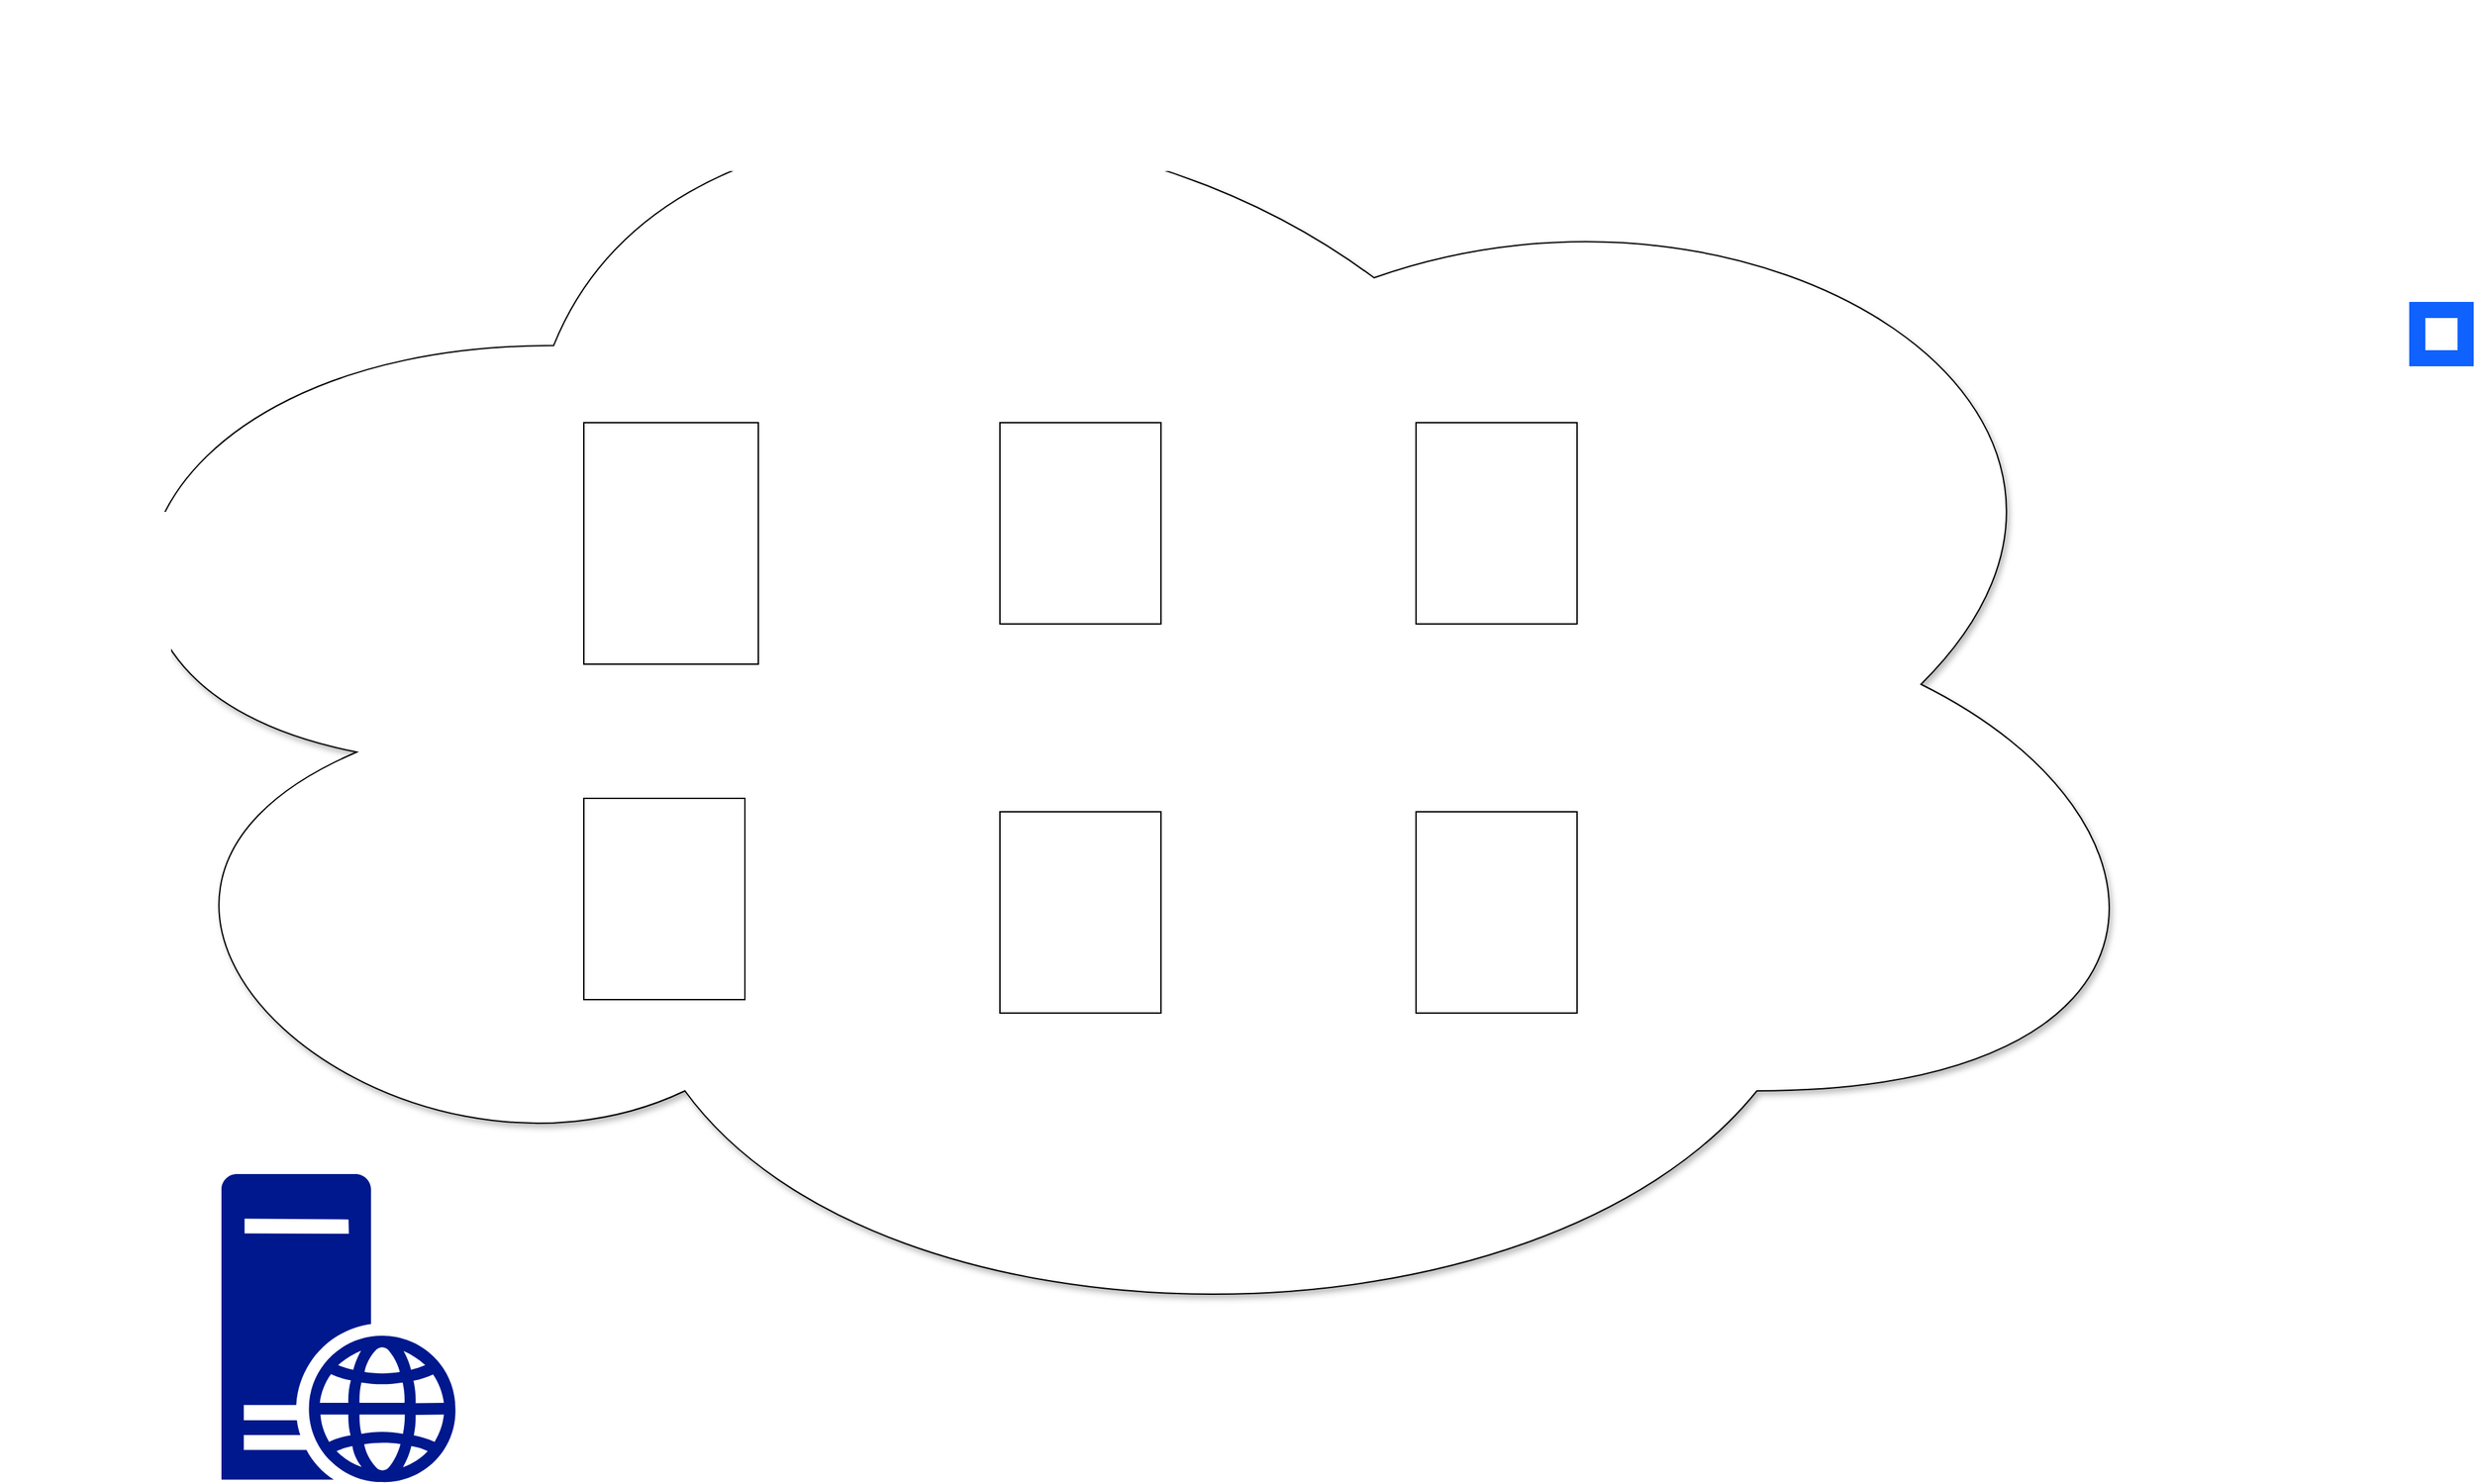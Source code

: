<mxfile version="28.2.3" pages="3">
  <diagram name="第 1 页" id="NcM-KPUOSiEIslDwOv7z">
    <mxGraphModel dx="2866" dy="1589" grid="1" gridSize="10" guides="1" tooltips="1" connect="1" arrows="1" fold="1" page="0" pageScale="1" pageWidth="827" pageHeight="1169" math="0" shadow="0">
      <root>
        <mxCell id="0" />
        <mxCell id="1" parent="0" />
        <mxCell id="ZW7lrnVbHajq0xkmh-cy-1" value="" style="ellipse;shape=cloud;whiteSpace=wrap;html=1;shadow=1;" parent="1" vertex="1">
          <mxGeometry x="-430" y="-300" width="1630" height="1010" as="geometry" />
        </mxCell>
        <mxCell id="ZW7lrnVbHajq0xkmh-cy-2" value="" style="shape=rect;fillColor=#0F62FE;aspect=fixed;resizable=0;labelPosition=center;verticalLabelPosition=bottom;align=center;verticalAlign=top;strokeColor=none;fontSize=14;" parent="1" vertex="1">
          <mxGeometry x="1360" y="-80" width="48" height="48" as="geometry" />
        </mxCell>
        <mxCell id="ZW7lrnVbHajq0xkmh-cy-3" value="" style="fillColor=#ffffff;strokeColor=none;dashed=0;outlineConnect=0;html=1;labelPosition=center;verticalLabelPosition=bottom;verticalAlign=top;part=1;movable=0;resizable=0;rotatable=0;shape=mxgraph.ibm_cloud.database--elastic" parent="ZW7lrnVbHajq0xkmh-cy-2" vertex="1">
          <mxGeometry width="24" height="24" relative="1" as="geometry">
            <mxPoint x="12" y="12" as="offset" />
          </mxGeometry>
        </mxCell>
        <mxCell id="ZW7lrnVbHajq0xkmh-cy-5" value="" style="rounded=0;whiteSpace=wrap;html=1;" parent="1" vertex="1">
          <mxGeometry y="10" width="130" height="180" as="geometry" />
        </mxCell>
        <mxCell id="ZW7lrnVbHajq0xkmh-cy-6" value="" style="rounded=0;whiteSpace=wrap;html=1;" parent="1" vertex="1">
          <mxGeometry x="310" y="10" width="120" height="150" as="geometry" />
        </mxCell>
        <mxCell id="ZW7lrnVbHajq0xkmh-cy-7" value="" style="rounded=0;whiteSpace=wrap;html=1;" parent="1" vertex="1">
          <mxGeometry x="620" y="10" width="120" height="150" as="geometry" />
        </mxCell>
        <mxCell id="ZW7lrnVbHajq0xkmh-cy-8" value="" style="rounded=0;whiteSpace=wrap;html=1;" parent="1" vertex="1">
          <mxGeometry y="290" width="120" height="150" as="geometry" />
        </mxCell>
        <mxCell id="ZW7lrnVbHajq0xkmh-cy-9" value="" style="rounded=0;whiteSpace=wrap;html=1;" parent="1" vertex="1">
          <mxGeometry x="310" y="300" width="120" height="150" as="geometry" />
        </mxCell>
        <mxCell id="ZW7lrnVbHajq0xkmh-cy-10" value="" style="rounded=0;whiteSpace=wrap;html=1;" parent="1" vertex="1">
          <mxGeometry x="620" y="300" width="120" height="150" as="geometry" />
        </mxCell>
        <mxCell id="A7ic77O1Y4VtHGCqa3sf-1" value="" style="sketch=0;aspect=fixed;pointerEvents=1;shadow=0;dashed=0;html=1;strokeColor=none;labelPosition=center;verticalLabelPosition=bottom;verticalAlign=top;align=center;fillColor=#00188D;shape=mxgraph.mscae.enterprise.web_server" vertex="1" parent="1">
          <mxGeometry x="-270" y="570" width="174.8" height="230" as="geometry" />
        </mxCell>
      </root>
    </mxGraphModel>
  </diagram>
  <diagram id="6DK0DR-X8en_kLgxcqlA" name="第 2 页">
    <mxGraphModel dx="2866" dy="1189" grid="0" gridSize="10" guides="1" tooltips="1" connect="1" arrows="1" fold="1" page="0" pageScale="1" pageWidth="827" pageHeight="1169" math="0" shadow="0">
      <root>
        <mxCell id="0" />
        <mxCell id="1" parent="0" />
        <mxCell id="HaYSIM9IVPqU2rIB0iPA-1" value="" style="rounded=0;whiteSpace=wrap;html=1;shadow=1;fillColor=#d5e8d4;strokeColor=#82b366;" vertex="1" parent="1">
          <mxGeometry x="-400" y="250" width="830" height="120" as="geometry" />
        </mxCell>
        <mxCell id="HaYSIM9IVPqU2rIB0iPA-2" value="" style="rounded=0;whiteSpace=wrap;html=1;shadow=1;fillColor=#dae8fc;strokeColor=#6c8ebf;" vertex="1" parent="1">
          <mxGeometry x="-400" y="500" width="600" height="450" as="geometry" />
        </mxCell>
        <mxCell id="HaYSIM9IVPqU2rIB0iPA-4" value="" style="rounded=0;whiteSpace=wrap;html=1;shadow=1;fillColor=#dae8fc;strokeColor=#6c8ebf;" vertex="1" parent="1">
          <mxGeometry x="230" y="400" width="200" height="550" as="geometry" />
        </mxCell>
        <mxCell id="HaYSIM9IVPqU2rIB0iPA-5" value="" style="rounded=0;whiteSpace=wrap;html=1;shadow=1;fillColor=#ffe6cc;strokeColor=#d79b00;" vertex="1" parent="1">
          <mxGeometry x="-400" y="400" width="600" height="90" as="geometry" />
        </mxCell>
        <mxCell id="HaYSIM9IVPqU2rIB0iPA-6" value="集群管理" style="rounded=1;whiteSpace=wrap;html=1;shadow=1;" vertex="1" parent="1">
          <mxGeometry x="-130" y="415" width="130" height="50" as="geometry" />
        </mxCell>
        <mxCell id="HaYSIM9IVPqU2rIB0iPA-7" value="流量路由" style="rounded=1;whiteSpace=wrap;html=1;shadow=1;" vertex="1" parent="1">
          <mxGeometry x="40" y="415" width="130" height="50" as="geometry" />
        </mxCell>
        <mxCell id="HaYSIM9IVPqU2rIB0iPA-8" value="" style="rounded=0;whiteSpace=wrap;html=1;dashed=1;shadow=1;" vertex="1" parent="1">
          <mxGeometry x="-310" y="538.75" width="230" height="372.5" as="geometry" />
        </mxCell>
        <mxCell id="HaYSIM9IVPqU2rIB0iPA-9" value="" style="rounded=0;whiteSpace=wrap;html=1;dashed=1;shadow=1;" vertex="1" parent="1">
          <mxGeometry x="-50" y="538.75" width="230" height="372.5" as="geometry" />
        </mxCell>
        <mxCell id="HaYSIM9IVPqU2rIB0iPA-10" value="条件组装" style="rounded=1;whiteSpace=wrap;html=1;shadow=1;" vertex="1" parent="1">
          <mxGeometry x="-300" y="290" width="190" height="50" as="geometry" />
        </mxCell>
        <mxCell id="HaYSIM9IVPqU2rIB0iPA-11" value="索引管理" style="rounded=1;whiteSpace=wrap;html=1;shadow=1;" vertex="1" parent="1">
          <mxGeometry x="-300" y="415" width="130" height="50" as="geometry" />
        </mxCell>
        <mxCell id="HaYSIM9IVPqU2rIB0iPA-12" value="货源召回" style="rounded=1;whiteSpace=wrap;html=1;shadow=1;" vertex="1" parent="1">
          <mxGeometry x="-60" y="290" width="190" height="50" as="geometry" />
        </mxCell>
        <mxCell id="HaYSIM9IVPqU2rIB0iPA-13" value="结果组装" style="rounded=1;whiteSpace=wrap;html=1;shadow=1;" vertex="1" parent="1">
          <mxGeometry x="170" y="290" width="190" height="50" as="geometry" />
        </mxCell>
        <mxCell id="sPuUe4dWQQcML2RTUmLT-4" value="cargo-cluster01" style="rounded=1;whiteSpace=wrap;html=1;shadow=1;" vertex="1" parent="1">
          <mxGeometry x="-260" y="590" width="130" height="50" as="geometry" />
        </mxCell>
        <mxCell id="sPuUe4dWQQcML2RTUmLT-5" value="cargo-cluster02" style="rounded=1;whiteSpace=wrap;html=1;shadow=1;" vertex="1" parent="1">
          <mxGeometry x="-260" y="690" width="130" height="50" as="geometry" />
        </mxCell>
        <mxCell id="sPuUe4dWQQcML2RTUmLT-6" value="cargo-cluster03" style="rounded=1;whiteSpace=wrap;html=1;shadow=1;" vertex="1" parent="1">
          <mxGeometry x="-260" y="790" width="130" height="50" as="geometry" />
        </mxCell>
        <mxCell id="sPuUe4dWQQcML2RTUmLT-7" value="cargo-cluster04" style="rounded=1;whiteSpace=wrap;html=1;shadow=1;" vertex="1" parent="1">
          <mxGeometry y="590" width="130" height="50" as="geometry" />
        </mxCell>
        <mxCell id="sPuUe4dWQQcML2RTUmLT-8" value="cargo-cluster05" style="rounded=1;whiteSpace=wrap;html=1;shadow=1;" vertex="1" parent="1">
          <mxGeometry y="690" width="130" height="50" as="geometry" />
        </mxCell>
        <mxCell id="sPuUe4dWQQcML2RTUmLT-9" value="cargo-cluster06" style="rounded=1;whiteSpace=wrap;html=1;shadow=1;" vertex="1" parent="1">
          <mxGeometry y="790" width="130" height="50" as="geometry" />
        </mxCell>
        <mxCell id="sPuUe4dWQQcML2RTUmLT-11" value="主搜" style="rounded=0;whiteSpace=wrap;html=1;dashed=1;shadow=0;glass=0;gradientColor=none;" vertex="1" parent="1">
          <mxGeometry x="-310" y="538.75" width="230" height="30" as="geometry" />
        </mxCell>
        <mxCell id="sPuUe4dWQQcML2RTUmLT-12" value="推荐" style="rounded=0;whiteSpace=wrap;html=1;dashed=1;shadow=0;" vertex="1" parent="1">
          <mxGeometry x="-50" y="538.75" width="230" height="30" as="geometry" />
        </mxCell>
        <mxCell id="sPuUe4dWQQcML2RTUmLT-13" value="倒排&lt;div&gt;ES cluster&lt;/div&gt;" style="sketch=0;aspect=fixed;pointerEvents=1;shadow=1;dashed=0;html=1;strokeColor=#6c8ebf;labelPosition=center;verticalLabelPosition=bottom;verticalAlign=top;align=center;fillColor=#dae8fc;shape=mxgraph.mscae.enterprise.cluster_server" vertex="1" parent="1">
          <mxGeometry x="-390" y="510" width="60" height="75" as="geometry" />
        </mxCell>
        <mxCell id="sPuUe4dWQQcML2RTUmLT-14" value="检索服务" style="sketch=0;aspect=fixed;pointerEvents=1;shadow=1;dashed=0;html=1;strokeColor=#82b366;labelPosition=center;verticalLabelPosition=bottom;verticalAlign=top;align=center;fillColor=#d5e8d4;shape=mxgraph.mscae.enterprise.application_server" vertex="1" parent="1">
          <mxGeometry x="-390" y="260" width="60.2" height="70" as="geometry" />
        </mxCell>
        <mxCell id="sPuUe4dWQQcML2RTUmLT-15" value="knowsearch" style="sketch=0;aspect=fixed;pointerEvents=1;shadow=1;dashed=0;html=1;strokeColor=#d79b00;labelPosition=center;verticalLabelPosition=bottom;verticalAlign=top;align=center;shape=mxgraph.azure.startup_task;fillColor=#ffe6cc;" vertex="1" parent="1">
          <mxGeometry x="-390" y="410" width="48" height="50" as="geometry" />
        </mxCell>
        <mxCell id="sPuUe4dWQQcML2RTUmLT-19" value="正排 Redis cluster" style="sketch=0;aspect=fixed;pointerEvents=1;shadow=1;dashed=0;html=1;strokeColor=#6c8ebf;labelPosition=center;verticalLabelPosition=bottom;verticalAlign=top;align=center;fillColor=#dae8fc;shape=mxgraph.mscae.enterprise.server_farm" vertex="1" parent="1">
          <mxGeometry x="283.13" y="415" width="93.75" height="60" as="geometry" />
        </mxCell>
        <mxCell id="sPuUe4dWQQcML2RTUmLT-20" value="forward-cluster01" style="rounded=1;whiteSpace=wrap;html=1;shadow=1;" vertex="1" parent="1">
          <mxGeometry x="265" y="540" width="130" height="50" as="geometry" />
        </mxCell>
        <mxCell id="sPuUe4dWQQcML2RTUmLT-22" value="forward-cluster02" style="rounded=1;whiteSpace=wrap;html=1;shadow=1;" vertex="1" parent="1">
          <mxGeometry x="265" y="640" width="130" height="50" as="geometry" />
        </mxCell>
        <mxCell id="sPuUe4dWQQcML2RTUmLT-23" value="forward-cluster03" style="rounded=1;whiteSpace=wrap;html=1;shadow=1;" vertex="1" parent="1">
          <mxGeometry x="265" y="740" width="130" height="50" as="geometry" />
        </mxCell>
        <mxCell id="sPuUe4dWQQcML2RTUmLT-24" value="forward-cluster04" style="rounded=1;whiteSpace=wrap;html=1;shadow=1;" vertex="1" parent="1">
          <mxGeometry x="265" y="840" width="130" height="50" as="geometry" />
        </mxCell>
      </root>
    </mxGraphModel>
  </diagram>
  <diagram id="j7sSobQefZrTiGpCo88B" name="第 3 页">
    <mxGraphModel dx="2866" dy="1189" grid="0" gridSize="10" guides="1" tooltips="1" connect="1" arrows="1" fold="1" page="0" pageScale="1" pageWidth="827" pageHeight="1169" math="0" shadow="0">
      <root>
        <mxCell id="0" />
        <mxCell id="1" parent="0" />
        <mxCell id="hUkBHmyU31tKuF2Mvk2b-20" style="edgeStyle=orthogonalEdgeStyle;rounded=0;orthogonalLoop=1;jettySize=auto;html=1;entryX=0.5;entryY=0;entryDx=0;entryDy=0;" edge="1" parent="1" source="hUkBHmyU31tKuF2Mvk2b-14" target="hUkBHmyU31tKuF2Mvk2b-19">
          <mxGeometry relative="1" as="geometry" />
        </mxCell>
        <mxCell id="hUkBHmyU31tKuF2Mvk2b-14" value="" style="rounded=0;whiteSpace=wrap;html=1;dashed=1;shadow=1;fillColor=#dae8fc;strokeColor=#6c8ebf;" vertex="1" parent="1">
          <mxGeometry x="-280" y="720" width="520" height="150" as="geometry" />
        </mxCell>
        <mxCell id="hUkBHmyU31tKuF2Mvk2b-5" value="" style="edgeStyle=orthogonalEdgeStyle;rounded=0;orthogonalLoop=1;jettySize=auto;html=1;" edge="1" parent="1" source="hUkBHmyU31tKuF2Mvk2b-1" target="hUkBHmyU31tKuF2Mvk2b-4">
          <mxGeometry relative="1" as="geometry" />
        </mxCell>
        <mxCell id="hUkBHmyU31tKuF2Mvk2b-1" value="货源事件&lt;div&gt;上架、更新、下架&lt;/div&gt;" style="rounded=1;whiteSpace=wrap;html=1;shadow=1;fillColor=#dae8fc;strokeColor=#6c8ebf;" vertex="1" parent="1">
          <mxGeometry x="-120" y="40" width="200" height="80" as="geometry" />
        </mxCell>
        <mxCell id="hUkBHmyU31tKuF2Mvk2b-7" style="edgeStyle=orthogonalEdgeStyle;rounded=0;orthogonalLoop=1;jettySize=auto;html=1;entryX=0.5;entryY=0;entryDx=0;entryDy=0;" edge="1" parent="1" source="hUkBHmyU31tKuF2Mvk2b-4" target="hUkBHmyU31tKuF2Mvk2b-6">
          <mxGeometry relative="1" as="geometry" />
        </mxCell>
        <mxCell id="hUkBHmyU31tKuF2Mvk2b-4" value="货源属性值处理" style="rounded=1;whiteSpace=wrap;html=1;shadow=1;fillColor=#dae8fc;strokeColor=#6c8ebf;" vertex="1" parent="1">
          <mxGeometry x="-120" y="170" width="200" height="80" as="geometry" />
        </mxCell>
        <mxCell id="hUkBHmyU31tKuF2Mvk2b-6" value="数据中心Merge" style="rounded=1;whiteSpace=wrap;html=1;shadow=1;fillColor=#f8cecc;strokeColor=#b85450;" vertex="1" parent="1">
          <mxGeometry x="-120" y="300" width="200" height="80" as="geometry" />
        </mxCell>
        <mxCell id="hUkBHmyU31tKuF2Mvk2b-16" style="edgeStyle=orthogonalEdgeStyle;rounded=0;orthogonalLoop=1;jettySize=auto;html=1;" edge="1" parent="1" source="hUkBHmyU31tKuF2Mvk2b-8" target="hUkBHmyU31tKuF2Mvk2b-11">
          <mxGeometry relative="1" as="geometry" />
        </mxCell>
        <mxCell id="hUkBHmyU31tKuF2Mvk2b-8" value="&lt;div&gt;基于外部版本号，&lt;/div&gt;并发写入相应ES集群" style="rounded=1;whiteSpace=wrap;html=1;shadow=1;fillColor=#dae8fc;strokeColor=#6c8ebf;" vertex="1" parent="1">
          <mxGeometry x="-120" y="590" width="200" height="80" as="geometry" />
        </mxCell>
        <mxCell id="hUkBHmyU31tKuF2Mvk2b-10" value="cluster01" style="shape=cylinder3;whiteSpace=wrap;html=1;boundedLbl=1;backgroundOutline=1;size=15;shadow=1;fillColor=#dae8fc;strokeColor=#6c8ebf;" vertex="1" parent="1">
          <mxGeometry x="-230" y="750" width="60" height="90" as="geometry" />
        </mxCell>
        <mxCell id="hUkBHmyU31tKuF2Mvk2b-11" value="cluster02" style="shape=cylinder3;whiteSpace=wrap;html=1;boundedLbl=1;backgroundOutline=1;size=15;shadow=1;fillColor=#dae8fc;strokeColor=#6c8ebf;" vertex="1" parent="1">
          <mxGeometry x="-110" y="750" width="60" height="90" as="geometry" />
        </mxCell>
        <mxCell id="hUkBHmyU31tKuF2Mvk2b-12" value="cluster03" style="shape=cylinder3;whiteSpace=wrap;html=1;boundedLbl=1;backgroundOutline=1;size=15;shadow=1;fillColor=#dae8fc;strokeColor=#6c8ebf;" vertex="1" parent="1">
          <mxGeometry x="10" y="750" width="60" height="90" as="geometry" />
        </mxCell>
        <mxCell id="hUkBHmyU31tKuF2Mvk2b-13" value="cluster04" style="shape=cylinder3;whiteSpace=wrap;html=1;boundedLbl=1;backgroundOutline=1;size=15;shadow=1;fillColor=#dae8fc;strokeColor=#6c8ebf;" vertex="1" parent="1">
          <mxGeometry x="130" y="750" width="60" height="90" as="geometry" />
        </mxCell>
        <mxCell id="hUkBHmyU31tKuF2Mvk2b-15" style="edgeStyle=orthogonalEdgeStyle;rounded=0;orthogonalLoop=1;jettySize=auto;html=1;entryX=0.5;entryY=0;entryDx=0;entryDy=0;entryPerimeter=0;" edge="1" parent="1" source="hUkBHmyU31tKuF2Mvk2b-8" target="hUkBHmyU31tKuF2Mvk2b-10">
          <mxGeometry relative="1" as="geometry" />
        </mxCell>
        <mxCell id="hUkBHmyU31tKuF2Mvk2b-17" style="edgeStyle=orthogonalEdgeStyle;rounded=0;orthogonalLoop=1;jettySize=auto;html=1;entryX=0.5;entryY=0;entryDx=0;entryDy=0;entryPerimeter=0;" edge="1" parent="1" source="hUkBHmyU31tKuF2Mvk2b-8" target="hUkBHmyU31tKuF2Mvk2b-12">
          <mxGeometry relative="1" as="geometry" />
        </mxCell>
        <mxCell id="hUkBHmyU31tKuF2Mvk2b-18" style="edgeStyle=orthogonalEdgeStyle;rounded=0;orthogonalLoop=1;jettySize=auto;html=1;entryX=0.5;entryY=0;entryDx=0;entryDy=0;entryPerimeter=0;" edge="1" parent="1" source="hUkBHmyU31tKuF2Mvk2b-8" target="hUkBHmyU31tKuF2Mvk2b-13">
          <mxGeometry relative="1" as="geometry" />
        </mxCell>
        <mxCell id="hUkBHmyU31tKuF2Mvk2b-22" value="" style="edgeStyle=orthogonalEdgeStyle;rounded=0;orthogonalLoop=1;jettySize=auto;html=1;" edge="1" parent="1" source="hUkBHmyU31tKuF2Mvk2b-19" target="hUkBHmyU31tKuF2Mvk2b-21">
          <mxGeometry relative="1" as="geometry" />
        </mxCell>
        <mxCell id="hUkBHmyU31tKuF2Mvk2b-34" style="edgeStyle=orthogonalEdgeStyle;rounded=0;orthogonalLoop=1;jettySize=auto;html=1;entryX=0;entryY=0.5;entryDx=0;entryDy=0;" edge="1" parent="1" source="hUkBHmyU31tKuF2Mvk2b-19" target="hUkBHmyU31tKuF2Mvk2b-23">
          <mxGeometry relative="1" as="geometry" />
        </mxCell>
        <mxCell id="hUkBHmyU31tKuF2Mvk2b-48" style="edgeStyle=orthogonalEdgeStyle;rounded=0;orthogonalLoop=1;jettySize=auto;html=1;entryX=1;entryY=0.5;entryDx=0;entryDy=0;" edge="1" parent="1" source="hUkBHmyU31tKuF2Mvk2b-19" target="hUkBHmyU31tKuF2Mvk2b-47">
          <mxGeometry relative="1" as="geometry" />
        </mxCell>
        <mxCell id="hUkBHmyU31tKuF2Mvk2b-19" value="根据写入结果，&lt;div&gt;对写入失败的集群进行延时重试&lt;/div&gt;" style="rounded=1;whiteSpace=wrap;html=1;shadow=1;fillColor=#dae8fc;strokeColor=#6c8ebf;" vertex="1" parent="1">
          <mxGeometry x="-120" y="930" width="200" height="80" as="geometry" />
        </mxCell>
        <mxCell id="hUkBHmyU31tKuF2Mvk2b-21" value="end" style="rounded=1;whiteSpace=wrap;html=1;shadow=1;fillColor=#dae8fc;strokeColor=#6c8ebf;" vertex="1" parent="1">
          <mxGeometry x="-120" y="1070" width="200" height="80" as="geometry" />
        </mxCell>
        <mxCell id="hUkBHmyU31tKuF2Mvk2b-35" style="edgeStyle=orthogonalEdgeStyle;rounded=0;orthogonalLoop=1;jettySize=auto;html=1;entryX=0.5;entryY=1;entryDx=0;entryDy=0;" edge="1" parent="1" source="hUkBHmyU31tKuF2Mvk2b-23" target="hUkBHmyU31tKuF2Mvk2b-29">
          <mxGeometry relative="1" as="geometry" />
        </mxCell>
        <mxCell id="hUkBHmyU31tKuF2Mvk2b-39" value="N" style="edgeLabel;html=1;align=center;verticalAlign=middle;resizable=0;points=[];" vertex="1" connectable="0" parent="hUkBHmyU31tKuF2Mvk2b-35">
          <mxGeometry x="-0.16" relative="1" as="geometry">
            <mxPoint as="offset" />
          </mxGeometry>
        </mxCell>
        <mxCell id="hUkBHmyU31tKuF2Mvk2b-37" style="edgeStyle=orthogonalEdgeStyle;rounded=0;orthogonalLoop=1;jettySize=auto;html=1;entryX=0.5;entryY=0;entryDx=0;entryDy=0;" edge="1" parent="1" source="hUkBHmyU31tKuF2Mvk2b-23" target="hUkBHmyU31tKuF2Mvk2b-36">
          <mxGeometry relative="1" as="geometry" />
        </mxCell>
        <mxCell id="hUkBHmyU31tKuF2Mvk2b-38" value="Y" style="edgeLabel;html=1;align=center;verticalAlign=middle;resizable=0;points=[];" vertex="1" connectable="0" parent="hUkBHmyU31tKuF2Mvk2b-37">
          <mxGeometry x="-0.04" y="2" relative="1" as="geometry">
            <mxPoint as="offset" />
          </mxGeometry>
        </mxCell>
        <mxCell id="hUkBHmyU31tKuF2Mvk2b-23" value="是否超过最大重试次数" style="rhombus;whiteSpace=wrap;html=1;shadow=1;fillColor=#dae8fc;strokeColor=#6c8ebf;" vertex="1" parent="1">
          <mxGeometry x="290" y="920" width="260" height="100" as="geometry" />
        </mxCell>
        <mxCell id="hUkBHmyU31tKuF2Mvk2b-32" style="edgeStyle=orthogonalEdgeStyle;rounded=0;orthogonalLoop=1;jettySize=auto;html=1;entryX=0.5;entryY=1;entryDx=0;entryDy=0;" edge="1" parent="1" source="hUkBHmyU31tKuF2Mvk2b-26" target="hUkBHmyU31tKuF2Mvk2b-30">
          <mxGeometry relative="1" as="geometry" />
        </mxCell>
        <mxCell id="hUkBHmyU31tKuF2Mvk2b-26" value="" style="verticalLabelPosition=bottom;verticalAlign=top;html=1;shape=mxgraph.flowchart.parallel_mode;pointerEvents=1;shadow=1;fillColor=#dae8fc;strokeColor=#6c8ebf;" vertex="1" parent="1">
          <mxGeometry x="372.5" y="720" width="95" height="40" as="geometry" />
        </mxCell>
        <mxCell id="hUkBHmyU31tKuF2Mvk2b-29" value="发送延时重试消息" style="rounded=1;whiteSpace=wrap;html=1;shadow=1;fillColor=#dae8fc;strokeColor=#6c8ebf;" vertex="1" parent="1">
          <mxGeometry x="320" y="790" width="200" height="80" as="geometry" />
        </mxCell>
        <mxCell id="hUkBHmyU31tKuF2Mvk2b-31" style="edgeStyle=orthogonalEdgeStyle;rounded=0;orthogonalLoop=1;jettySize=auto;html=1;entryX=0.5;entryY=0;entryDx=0;entryDy=0;" edge="1" parent="1" source="hUkBHmyU31tKuF2Mvk2b-30" target="hUkBHmyU31tKuF2Mvk2b-8">
          <mxGeometry relative="1" as="geometry">
            <Array as="points">
              <mxPoint x="420" y="570" />
              <mxPoint x="-20" y="570" />
            </Array>
          </mxGeometry>
        </mxCell>
        <mxCell id="hUkBHmyU31tKuF2Mvk2b-30" value="延时消费" style="rounded=1;whiteSpace=wrap;html=1;shadow=1;fillColor=#dae8fc;strokeColor=#6c8ebf;" vertex="1" parent="1">
          <mxGeometry x="320" y="590" width="200" height="80" as="geometry" />
        </mxCell>
        <mxCell id="hUkBHmyU31tKuF2Mvk2b-33" style="edgeStyle=orthogonalEdgeStyle;rounded=0;orthogonalLoop=1;jettySize=auto;html=1;entryX=0.5;entryY=1;entryDx=0;entryDy=0;entryPerimeter=0;" edge="1" parent="1" source="hUkBHmyU31tKuF2Mvk2b-29" target="hUkBHmyU31tKuF2Mvk2b-26">
          <mxGeometry relative="1" as="geometry" />
        </mxCell>
        <mxCell id="hUkBHmyU31tKuF2Mvk2b-36" value="打点，告警" style="rounded=1;whiteSpace=wrap;html=1;shadow=1;fillColor=#dae8fc;strokeColor=#6c8ebf;" vertex="1" parent="1">
          <mxGeometry x="320" y="1070" width="200" height="80" as="geometry" />
        </mxCell>
        <mxCell id="hUkBHmyU31tKuF2Mvk2b-42" value="" style="outlineConnect=0;dashed=0;verticalLabelPosition=bottom;verticalAlign=top;align=center;html=1;shape=mxgraph.aws3.mysql_db_instance;fillColor=#f8cecc;strokeColor=#b85450;" vertex="1" parent="1">
          <mxGeometry x="-410" y="288" width="100" height="104" as="geometry" />
        </mxCell>
        <mxCell id="hUkBHmyU31tKuF2Mvk2b-43" style="edgeStyle=orthogonalEdgeStyle;rounded=0;orthogonalLoop=1;jettySize=auto;html=1;entryX=1;entryY=0.5;entryDx=0;entryDy=0;entryPerimeter=0;" edge="1" parent="1" source="hUkBHmyU31tKuF2Mvk2b-6" target="hUkBHmyU31tKuF2Mvk2b-42">
          <mxGeometry relative="1" as="geometry" />
        </mxCell>
        <mxCell id="hUkBHmyU31tKuF2Mvk2b-46" style="edgeStyle=orthogonalEdgeStyle;rounded=0;orthogonalLoop=1;jettySize=auto;html=1;" edge="1" parent="1" source="hUkBHmyU31tKuF2Mvk2b-44">
          <mxGeometry relative="1" as="geometry">
            <mxPoint x="-20" y="590" as="targetPoint" />
          </mxGeometry>
        </mxCell>
        <mxCell id="hUkBHmyU31tKuF2Mvk2b-44" value="完整的货源document&lt;div&gt;&lt;br&gt;&lt;div&gt;版本号信息&lt;/div&gt;&lt;/div&gt;" style="shape=note;whiteSpace=wrap;html=1;backgroundOutline=1;darkOpacity=0.05;align=left;fillColor=#dae8fc;strokeColor=#6c8ebf;" vertex="1" parent="1">
          <mxGeometry x="-90" y="430" width="140" height="100" as="geometry" />
        </mxCell>
        <mxCell id="hUkBHmyU31tKuF2Mvk2b-45" style="edgeStyle=orthogonalEdgeStyle;rounded=0;orthogonalLoop=1;jettySize=auto;html=1;entryX=0.5;entryY=0;entryDx=0;entryDy=0;entryPerimeter=0;" edge="1" parent="1" source="hUkBHmyU31tKuF2Mvk2b-6" target="hUkBHmyU31tKuF2Mvk2b-44">
          <mxGeometry relative="1" as="geometry" />
        </mxCell>
        <mxCell id="hUkBHmyU31tKuF2Mvk2b-47" value="版本冲突写入失败，直接丢弃" style="rounded=1;whiteSpace=wrap;html=1;shadow=1;fillColor=#ffe6cc;strokeColor=#d79b00;" vertex="1" parent="1">
          <mxGeometry x="-440" y="930" width="200" height="80" as="geometry" />
        </mxCell>
      </root>
    </mxGraphModel>
  </diagram>
</mxfile>
